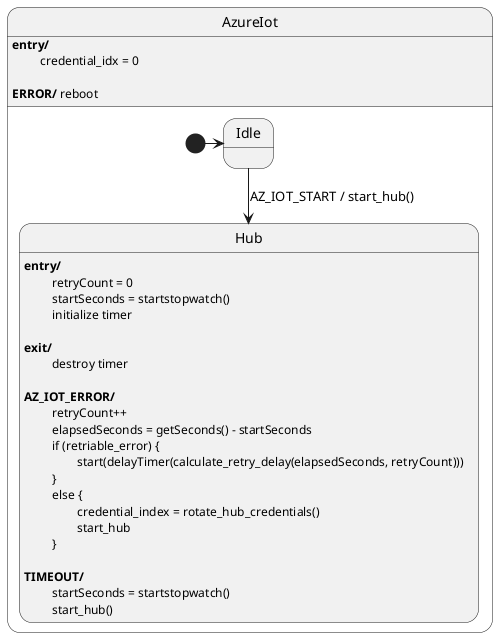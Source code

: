 @startuml Azure IoT HFSM without Provisioning

state AzureIot {
    state Idle
    
    state Hub
    Hub : <b>entry/</b>
    Hub : \t retryCount = 0
    Hub : \t startSeconds = startstopwatch()
    Hub : \t initialize timer
    Hub :
    Hub : <b>exit/</b>
    Hub : \t destroy timer
    Hub : 
    Hub : <b>AZ_IOT_ERROR/</b>
    Hub : \t retryCount++
    Hub : \t elapsedSeconds = getSeconds() - startSeconds
    Hub : \t if (retriable_error) {
    Hub : \t\t start(delayTimer(calculate_retry_delay(elapsedSeconds, retryCount)))
    Hub : \t }
    Hub : \t else {
    Hub : \t\t credential_index = rotate_hub_credentials()
    Hub : \t\t start_hub
    Hub : \t }
    Hub :
    Hub : <b>TIMEOUT/</b>
    Hub : \t startSeconds = startstopwatch()
    Hub : \t start_hub()
    
    [*] -> Idle
    Idle --> Hub : AZ_IOT_START / start_hub()
}

AzureIot : <b>entry/</b> 
AzureIot : \t credential_idx = 0
AzureIot :
AzureIot : <b>ERROR/</b> reboot

@enduml
